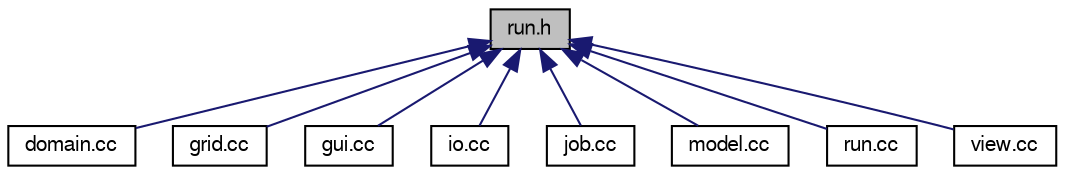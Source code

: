 digraph G
{
  edge [fontname="FreeSans",fontsize="10",labelfontname="FreeSans",labelfontsize="10"];
  node [fontname="FreeSans",fontsize="10",shape=record];
  Node1 [label="run.h",height=0.2,width=0.4,color="black", fillcolor="grey75", style="filled" fontcolor="black"];
  Node1 -> Node2 [dir=back,color="midnightblue",fontsize="10",style="solid"];
  Node2 [label="domain.cc",height=0.2,width=0.4,color="black", fillcolor="white", style="filled",URL="$domain_8cc.html",tooltip="Implementation of Domain and Boundary classes."];
  Node1 -> Node3 [dir=back,color="midnightblue",fontsize="10",style="solid"];
  Node3 [label="grid.cc",height=0.2,width=0.4,color="black", fillcolor="white", style="filled",URL="$grid_8cc.html"];
  Node1 -> Node4 [dir=back,color="midnightblue",fontsize="10",style="solid"];
  Node4 [label="gui.cc",height=0.2,width=0.4,color="black", fillcolor="white", style="filled",URL="$gui_8cc.html"];
  Node1 -> Node5 [dir=back,color="midnightblue",fontsize="10",style="solid"];
  Node5 [label="io.cc",height=0.2,width=0.4,color="black", fillcolor="white", style="filled",URL="$io_8cc.html"];
  Node1 -> Node6 [dir=back,color="midnightblue",fontsize="10",style="solid"];
  Node6 [label="job.cc",height=0.2,width=0.4,color="black", fillcolor="white", style="filled",URL="$job_8cc.html",tooltip="The ReMoDy backend."];
  Node1 -> Node7 [dir=back,color="midnightblue",fontsize="10",style="solid"];
  Node7 [label="model.cc",height=0.2,width=0.4,color="black", fillcolor="white", style="filled",URL="$model_8cc.html"];
  Node1 -> Node8 [dir=back,color="midnightblue",fontsize="10",style="solid"];
  Node8 [label="run.cc",height=0.2,width=0.4,color="black", fillcolor="white", style="filled",URL="$run_8cc.html"];
  Node1 -> Node9 [dir=back,color="midnightblue",fontsize="10",style="solid"];
  Node9 [label="view.cc",height=0.2,width=0.4,color="black", fillcolor="white", style="filled",URL="$view_8cc.html",tooltip="The frontend of ReMoDy with the OpenGL Visualizer."];
}

